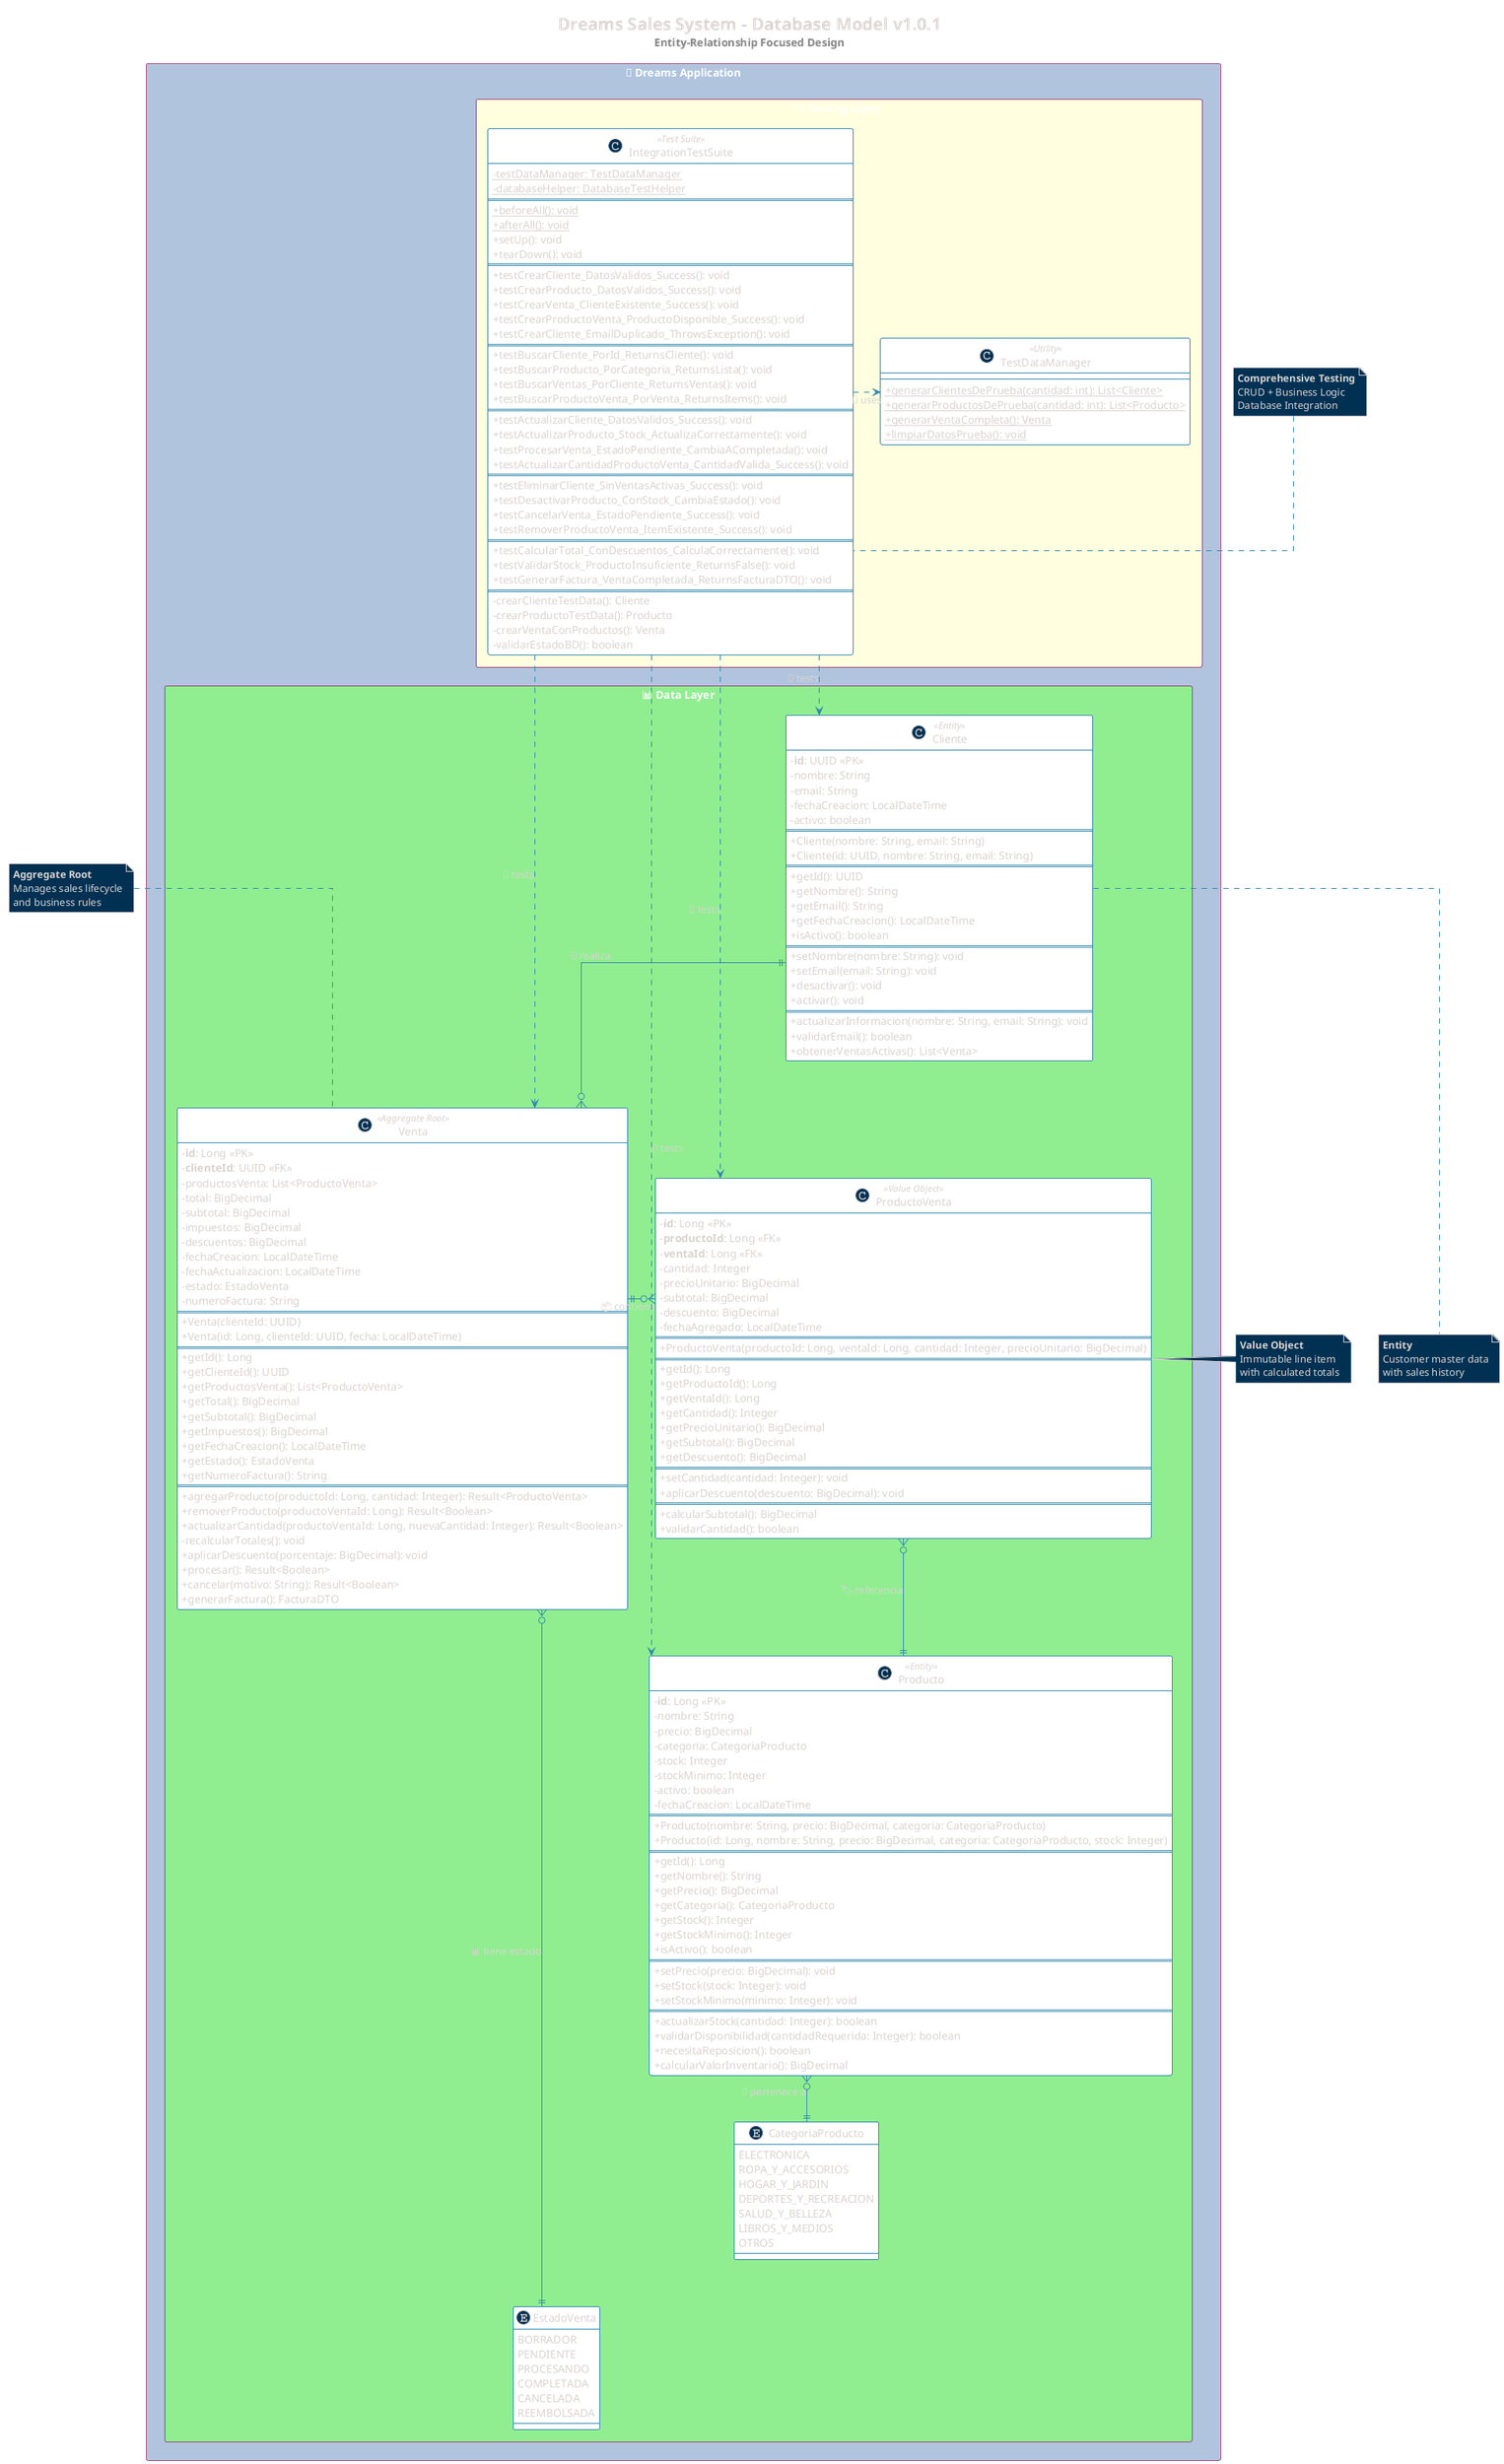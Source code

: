 @startuml Dreams Sales System v1.0.1

!theme blueprint

' Configuration
skinparam classAttributeIconSize 0
skinparam backgroundColor transparent
skinparam shadowing false
skinparam linetype ortho
skinparam packageStyle rectangle

' Modern color scheme
skinparam class {
    BackgroundColor White
    BorderColor #2E86AB
    ArrowColor #2E86AB
}

skinparam package {
    BackgroundColor #F24236
    BorderColor #A23B72
    FontColor White
}

' Header with version
title Dreams Sales System - Database Model v1.0.1\n<size:14><color:gray>Entity-Relationship Focused Design</color></size>

' Main application layers
package "🏪 Dreams Application" #LightSteelBlue {
    
    ' Core entities package
    package "📊 Data Layer" #LightGreen {
        
        class Cliente <<Entity>> {
            ' === ATTRIBUTES ===
            - {field} **id**: UUID <<PK>>
            - {field} nombre: String
            - {field} email: String
            - {field} fechaCreacion: LocalDateTime
            - {field} activo: boolean
            ==
            ' === CONSTRUCTORS ===
            + Cliente(nombre: String, email: String)
            + Cliente(id: UUID, nombre: String, email: String)
            ==
            ' === ACCESSORS ===
            + getId(): UUID
            + getNombre(): String
            + getEmail(): String
            + getFechaCreacion(): LocalDateTime
            + isActivo(): boolean
            ==
            ' === MUTATORS ===
            + setNombre(nombre: String): void
            + setEmail(email: String): void
            + desactivar(): void
            + activar(): void
            ==
            ' === BUSINESS METHODS ===
            + actualizarInformacion(nombre: String, email: String): void
            + validarEmail(): boolean
            + obtenerVentasActivas(): List<Venta>
        }
        
        class Producto <<Entity>> {
            ' === ATTRIBUTES ===
            - {field} **id**: Long <<PK>>
            - {field} nombre: String
            - {field} precio: BigDecimal
            - {field} categoria: CategoriaProducto
            - {field} stock: Integer
            - {field} stockMinimo: Integer
            - {field} activo: boolean
            - {field} fechaCreacion: LocalDateTime
            ==
            ' === CONSTRUCTORS ===
            + Producto(nombre: String, precio: BigDecimal, categoria: CategoriaProducto)
            + Producto(id: Long, nombre: String, precio: BigDecimal, categoria: CategoriaProducto, stock: Integer)
            ==
            ' === ACCESSORS ===
            + getId(): Long
            + getNombre(): String
            + getPrecio(): BigDecimal
            + getCategoria(): CategoriaProducto
            + getStock(): Integer
            + getStockMinimo(): Integer
            + isActivo(): boolean
            ==
            ' === MUTATORS ===
            + setPrecio(precio: BigDecimal): void
            + setStock(stock: Integer): void
            + setStockMinimo(minimo: Integer): void
            ==
            ' === BUSINESS METHODS ===
            + actualizarStock(cantidad: Integer): boolean
            + validarDisponibilidad(cantidadRequerida: Integer): boolean
            + necesitaReposicion(): boolean
            + calcularValorInventario(): BigDecimal
        }
        
        class Venta <<Aggregate Root>> {
            ' === ATTRIBUTES ===
            - {field} **id**: Long <<PK>>
            - {field} **clienteId**: UUID <<FK>>
            - {field} productosVenta: List<ProductoVenta>
            - {field} total: BigDecimal
            - {field} subtotal: BigDecimal
            - {field} impuestos: BigDecimal
            - {field} descuentos: BigDecimal
            - {field} fechaCreacion: LocalDateTime
            - {field} fechaActualizacion: LocalDateTime
            - {field} estado: EstadoVenta
            - {field} numeroFactura: String
            ==
            ' === CONSTRUCTORS ===
            + Venta(clienteId: UUID)
            + Venta(id: Long, clienteId: UUID, fecha: LocalDateTime)
            ==
            ' === ACCESSORS ===
            + getId(): Long
            + getClienteId(): UUID
            + getProductosVenta(): List<ProductoVenta>
            + getTotal(): BigDecimal
            + getSubtotal(): BigDecimal
            + getImpuestos(): BigDecimal
            + getFechaCreacion(): LocalDateTime
            + getEstado(): EstadoVenta
            + getNumeroFactura(): String
            ==
            ' === BUSINESS METHODS ===
            + agregarProducto(productoId: Long, cantidad: Integer): Result<ProductoVenta>
            + removerProducto(productoVentaId: Long): Result<Boolean>
            + actualizarCantidad(productoVentaId: Long, nuevaCantidad: Integer): Result<Boolean>
            - recalcularTotales(): void
            + aplicarDescuento(porcentaje: BigDecimal): void
            + procesar(): Result<Boolean>
            + cancelar(motivo: String): Result<Boolean>
            + generarFactura(): FacturaDTO
        }
        
        class ProductoVenta <<Value Object>> {
            ' === ATTRIBUTES ===
            - {field} **id**: Long <<PK>>
            - {field} **productoId**: Long <<FK>>
            - {field} **ventaId**: Long <<FK>>
            - {field} cantidad: Integer
            - {field} precioUnitario: BigDecimal
            - {field} subtotal: BigDecimal
            - {field} descuento: BigDecimal
            - {field} fechaAgregado: LocalDateTime
            ==
            ' === CONSTRUCTORS ===
            + ProductoVenta(productoId: Long, ventaId: Long, cantidad: Integer, precioUnitario: BigDecimal)
            ==
            ' === ACCESSORS ===
            + getId(): Long
            + getProductoId(): Long
            + getVentaId(): Long
            + getCantidad(): Integer
            + getPrecioUnitario(): BigDecimal
            + getSubtotal(): BigDecimal
            + getDescuento(): BigDecimal
            ==
            ' === MUTATORS ===
            + setCantidad(cantidad: Integer): void
            + aplicarDescuento(descuento: BigDecimal): void
            ==
            ' === BUSINESS METHODS ===
            + calcularSubtotal(): BigDecimal
            + validarCantidad(): boolean
        }
        
        ' === ENUMS ===
        enum EstadoVenta {
            BORRADOR
            PENDIENTE
            PROCESANDO
            COMPLETADA
            CANCELADA
            REEMBOLSADA
        }
        
        enum CategoriaProducto {
            ELECTRONICA
            ROPA_Y_ACCESORIOS
            HOGAR_Y_JARDIN
            DEPORTES_Y_RECREACION
            SALUD_Y_BELLEZA
            LIBROS_Y_MEDIOS
            OTROS
        }
    }
    
    ' Testing layer
    package "🧪 Testing Layer" #LightYellow {
        
        class IntegrationTestSuite <<Test Suite>> {
            - testDataManager: TestDataManager {static}
            - databaseHelper: DatabaseTestHelper {static}
            ==
            ' === SETUP/TEARDOWN ===
            + {static} beforeAll(): void
            + {static} afterAll(): void
            + setUp(): void
            + tearDown(): void
            ==
            ' === CREATE TESTS (C in CRUD) ===
            + testCrearCliente_DatosValidos_Success(): void
            + testCrearProducto_DatosValidos_Success(): void
            + testCrearVenta_ClienteExistente_Success(): void
            + testCrearProductoVenta_ProductoDisponible_Success(): void
            + testCrearCliente_EmailDuplicado_ThrowsException(): void
            ==
            ' === READ TESTS (R in CRUD) ===
            + testBuscarCliente_PorId_ReturnsCliente(): void
            + testBuscarProducto_PorCategoria_ReturnsLista(): void
            + testBuscarVentas_PorCliente_ReturnsVentas(): void
            + testBuscarProductoVenta_PorVenta_ReturnsItems(): void
            ==
            ' === UPDATE TESTS (U in CRUD) ===
            + testActualizarCliente_DatosValidos_Success(): void
            + testActualizarProducto_Stock_ActualizaCorrectamente(): void
            + testProcesarVenta_EstadoPendiente_CambiaACompletada(): void
            + testActualizarCantidadProductoVenta_CantidadValida_Success(): void
            ==
            ' === DELETE TESTS (D in CRUD) ===
            + testEliminarCliente_SinVentasActivas_Success(): void
            + testDesactivarProducto_ConStock_CambiaEstado(): void
            + testCancelarVenta_EstadoPendiente_Success(): void
            + testRemoverProductoVenta_ItemExistente_Success(): void
            ==
            ' === BUSINESS LOGIC TESTS ===
            + testCalcularTotal_ConDescuentos_CalculaCorrectamente(): void
            + testValidarStock_ProductoInsuficiente_ReturnsFalse(): void
            + testGenerarFactura_VentaCompletada_ReturnsFacturaDTO(): void
            ==
            ' === HELPER METHODS ===
            - crearClienteTestData(): Cliente
            - crearProductoTestData(): Producto
            - crearVentaConProductos(): Venta
            - validarEstadoBD(): boolean
        }
        
        class TestDataManager <<Utility>> {
            + {static} generarClientesDePrueba(cantidad: int): List<Cliente>
            + {static} generarProductosDePrueba(cantidad: int): List<Producto>
            + {static} generarVentaCompleta(): Venta
            + {static} limpiarDatosPrueba(): void
        }
    }
}

' === RELATIONSHIPS ===

' Core domain relationships
Cliente ||--o{ Venta : "🛒 realiza"
Venta ||--o{ ProductoVenta : "📦 contiene"
ProductoVenta }o--|| Producto : "🏷️ referencia"
Producto }o--|| CategoriaProducto : "📁 pertenece a"
Venta }o--|| EstadoVenta : "📊 tiene estado"

' Test dependencies
IntegrationTestSuite .down.> Cliente : "🧪 tests"
IntegrationTestSuite .down.> Producto : "🧪 tests"
IntegrationTestSuite .down.> Venta : "🧪 tests"
IntegrationTestSuite .down.> ProductoVenta : "🧪 tests"
IntegrationTestSuite .right.> TestDataManager : "🔧 uses"

' === NOTES ===
note top of Venta : **Aggregate Root**\nManages sales lifecycle\nand business rules

note right of ProductoVenta : **Value Object**\nImmutable line item\nwith calculated totals

note bottom of Cliente : **Entity**\nCustomer master data\nwith sales history

note left of IntegrationTestSuite : **Comprehensive Testing**\nCRUD + Business Logic\nDatabase Integration

' === LAYOUT OPTIMIZATION ===
Cliente -[hidden]down- Producto
Venta -[hidden]right- ProductoVenta
EstadoVenta -[hidden]up- CategoriaProducto

@enduml
